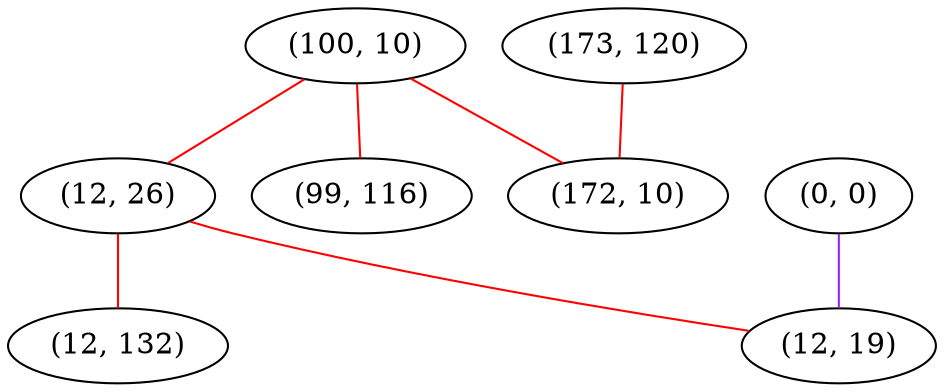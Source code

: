 graph "" {
"(100, 10)";
"(0, 0)";
"(173, 120)";
"(12, 26)";
"(99, 116)";
"(12, 19)";
"(12, 132)";
"(172, 10)";
"(100, 10)" -- "(12, 26)"  [color=red, key=0, weight=1];
"(100, 10)" -- "(99, 116)"  [color=red, key=0, weight=1];
"(100, 10)" -- "(172, 10)"  [color=red, key=0, weight=1];
"(0, 0)" -- "(12, 19)"  [color=purple, key=0, weight=4];
"(173, 120)" -- "(172, 10)"  [color=red, key=0, weight=1];
"(12, 26)" -- "(12, 132)"  [color=red, key=0, weight=1];
"(12, 26)" -- "(12, 19)"  [color=red, key=0, weight=1];
}
